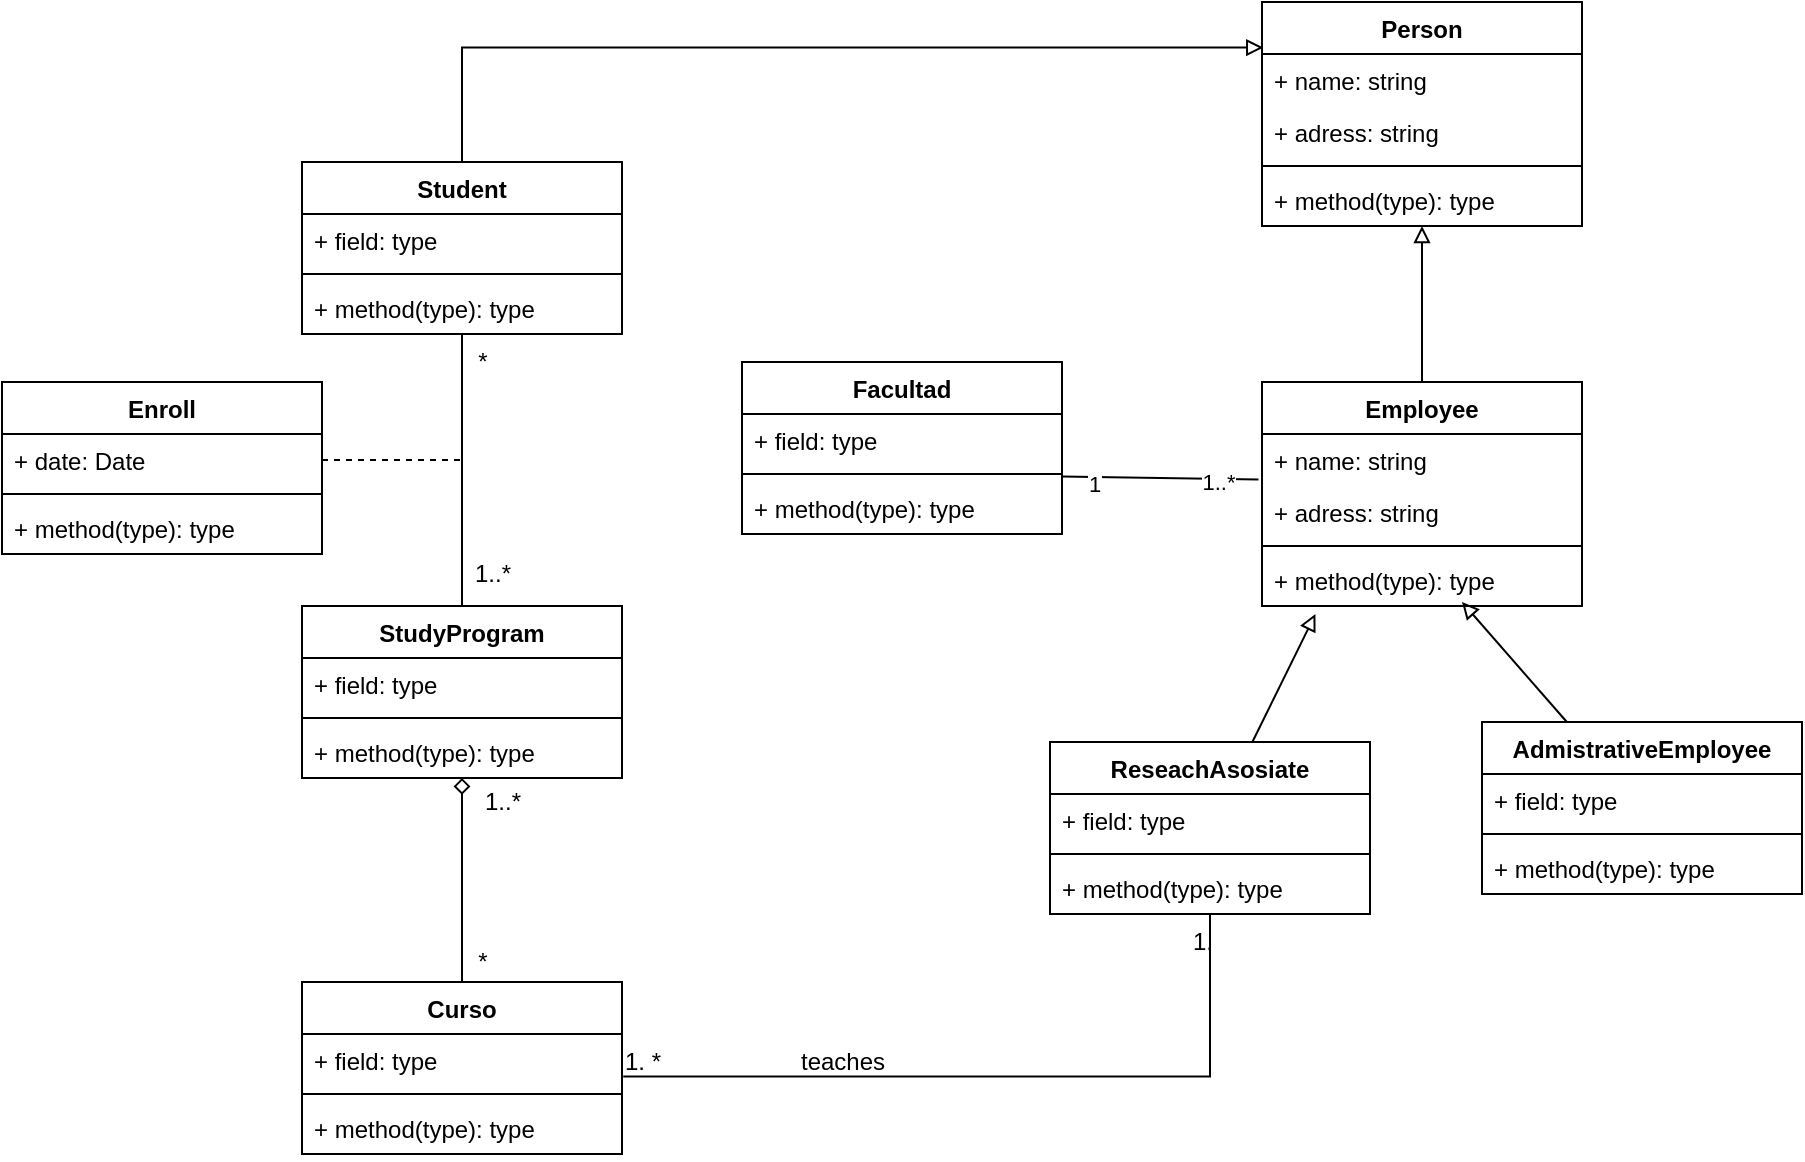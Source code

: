<mxfile version="18.0.3" type="device"><diagram id="vIyadPnhWKguf4oU4SYq" name="Page-1"><mxGraphModel dx="1865" dy="1708" grid="1" gridSize="10" guides="1" tooltips="1" connect="1" arrows="1" fold="1" page="1" pageScale="1" pageWidth="827" pageHeight="1169" math="0" shadow="0"><root><mxCell id="0"/><mxCell id="1" parent="0"/><mxCell id="WG7-mORb7cb0WVPptvqz-39" style="edgeStyle=none;rounded=0;orthogonalLoop=1;jettySize=auto;html=1;endArrow=block;endFill=0;entryX=0.625;entryY=0.923;entryDx=0;entryDy=0;entryPerimeter=0;" edge="1" parent="1" source="WG7-mORb7cb0WVPptvqz-1" target="WG7-mORb7cb0WVPptvqz-45"><mxGeometry relative="1" as="geometry"/></mxCell><mxCell id="WG7-mORb7cb0WVPptvqz-1" value="AdmistrativeEmployee" style="swimlane;fontStyle=1;align=center;verticalAlign=top;childLayout=stackLayout;horizontal=1;startSize=26;horizontalStack=0;resizeParent=1;resizeParentMax=0;resizeLast=0;collapsible=1;marginBottom=0;" vertex="1" parent="1"><mxGeometry x="630" y="280" width="160" height="86" as="geometry"/></mxCell><mxCell id="WG7-mORb7cb0WVPptvqz-2" value="+ field: type" style="text;strokeColor=none;fillColor=none;align=left;verticalAlign=top;spacingLeft=4;spacingRight=4;overflow=hidden;rotatable=0;points=[[0,0.5],[1,0.5]];portConstraint=eastwest;" vertex="1" parent="WG7-mORb7cb0WVPptvqz-1"><mxGeometry y="26" width="160" height="26" as="geometry"/></mxCell><mxCell id="WG7-mORb7cb0WVPptvqz-3" value="" style="line;strokeWidth=1;fillColor=none;align=left;verticalAlign=middle;spacingTop=-1;spacingLeft=3;spacingRight=3;rotatable=0;labelPosition=right;points=[];portConstraint=eastwest;" vertex="1" parent="WG7-mORb7cb0WVPptvqz-1"><mxGeometry y="52" width="160" height="8" as="geometry"/></mxCell><mxCell id="WG7-mORb7cb0WVPptvqz-4" value="+ method(type): type" style="text;strokeColor=none;fillColor=none;align=left;verticalAlign=top;spacingLeft=4;spacingRight=4;overflow=hidden;rotatable=0;points=[[0,0.5],[1,0.5]];portConstraint=eastwest;" vertex="1" parent="WG7-mORb7cb0WVPptvqz-1"><mxGeometry y="60" width="160" height="26" as="geometry"/></mxCell><mxCell id="WG7-mORb7cb0WVPptvqz-28" style="edgeStyle=none;rounded=0;orthogonalLoop=1;jettySize=auto;html=1;endArrow=none;endFill=0;" edge="1" parent="1" source="WG7-mORb7cb0WVPptvqz-5" target="WG7-mORb7cb0WVPptvqz-22"><mxGeometry relative="1" as="geometry"/></mxCell><mxCell id="WG7-mORb7cb0WVPptvqz-38" style="edgeStyle=orthogonalEdgeStyle;rounded=0;orthogonalLoop=1;jettySize=auto;html=1;endArrow=block;endFill=0;entryX=0.004;entryY=-0.123;entryDx=0;entryDy=0;entryPerimeter=0;" edge="1" parent="1" source="WG7-mORb7cb0WVPptvqz-5" target="WG7-mORb7cb0WVPptvqz-32"><mxGeometry relative="1" as="geometry"/></mxCell><mxCell id="WG7-mORb7cb0WVPptvqz-5" value="Student" style="swimlane;fontStyle=1;align=center;verticalAlign=top;childLayout=stackLayout;horizontal=1;startSize=26;horizontalStack=0;resizeParent=1;resizeParentMax=0;resizeLast=0;collapsible=1;marginBottom=0;" vertex="1" parent="1"><mxGeometry x="40" width="160" height="86" as="geometry"/></mxCell><mxCell id="WG7-mORb7cb0WVPptvqz-6" value="+ field: type" style="text;strokeColor=none;fillColor=none;align=left;verticalAlign=top;spacingLeft=4;spacingRight=4;overflow=hidden;rotatable=0;points=[[0,0.5],[1,0.5]];portConstraint=eastwest;" vertex="1" parent="WG7-mORb7cb0WVPptvqz-5"><mxGeometry y="26" width="160" height="26" as="geometry"/></mxCell><mxCell id="WG7-mORb7cb0WVPptvqz-7" value="" style="line;strokeWidth=1;fillColor=none;align=left;verticalAlign=middle;spacingTop=-1;spacingLeft=3;spacingRight=3;rotatable=0;labelPosition=right;points=[];portConstraint=eastwest;" vertex="1" parent="WG7-mORb7cb0WVPptvqz-5"><mxGeometry y="52" width="160" height="8" as="geometry"/></mxCell><mxCell id="WG7-mORb7cb0WVPptvqz-8" value="+ method(type): type" style="text;strokeColor=none;fillColor=none;align=left;verticalAlign=top;spacingLeft=4;spacingRight=4;overflow=hidden;rotatable=0;points=[[0,0.5],[1,0.5]];portConstraint=eastwest;" vertex="1" parent="WG7-mORb7cb0WVPptvqz-5"><mxGeometry y="60" width="160" height="26" as="geometry"/></mxCell><mxCell id="WG7-mORb7cb0WVPptvqz-9" value="Facultad" style="swimlane;fontStyle=1;align=center;verticalAlign=top;childLayout=stackLayout;horizontal=1;startSize=26;horizontalStack=0;resizeParent=1;resizeParentMax=0;resizeLast=0;collapsible=1;marginBottom=0;" vertex="1" parent="1"><mxGeometry x="260" y="100" width="160" height="86" as="geometry"/></mxCell><mxCell id="WG7-mORb7cb0WVPptvqz-10" value="+ field: type" style="text;strokeColor=none;fillColor=none;align=left;verticalAlign=top;spacingLeft=4;spacingRight=4;overflow=hidden;rotatable=0;points=[[0,0.5],[1,0.5]];portConstraint=eastwest;" vertex="1" parent="WG7-mORb7cb0WVPptvqz-9"><mxGeometry y="26" width="160" height="26" as="geometry"/></mxCell><mxCell id="WG7-mORb7cb0WVPptvqz-11" value="" style="line;strokeWidth=1;fillColor=none;align=left;verticalAlign=middle;spacingTop=-1;spacingLeft=3;spacingRight=3;rotatable=0;labelPosition=right;points=[];portConstraint=eastwest;" vertex="1" parent="WG7-mORb7cb0WVPptvqz-9"><mxGeometry y="52" width="160" height="8" as="geometry"/></mxCell><mxCell id="WG7-mORb7cb0WVPptvqz-12" value="+ method(type): type" style="text;strokeColor=none;fillColor=none;align=left;verticalAlign=top;spacingLeft=4;spacingRight=4;overflow=hidden;rotatable=0;points=[[0,0.5],[1,0.5]];portConstraint=eastwest;" vertex="1" parent="WG7-mORb7cb0WVPptvqz-9"><mxGeometry y="60" width="160" height="26" as="geometry"/></mxCell><mxCell id="WG7-mORb7cb0WVPptvqz-27" style="rounded=0;orthogonalLoop=1;jettySize=auto;html=1;entryX=1.004;entryY=0.815;entryDx=0;entryDy=0;entryPerimeter=0;endArrow=none;endFill=0;edgeStyle=orthogonalEdgeStyle;" edge="1" parent="1" source="WG7-mORb7cb0WVPptvqz-13" target="WG7-mORb7cb0WVPptvqz-19"><mxGeometry relative="1" as="geometry"/></mxCell><mxCell id="WG7-mORb7cb0WVPptvqz-36" style="edgeStyle=none;rounded=0;orthogonalLoop=1;jettySize=auto;html=1;endArrow=block;endFill=0;entryX=0.167;entryY=1.154;entryDx=0;entryDy=0;entryPerimeter=0;" edge="1" parent="1" source="WG7-mORb7cb0WVPptvqz-13" target="WG7-mORb7cb0WVPptvqz-45"><mxGeometry relative="1" as="geometry"/></mxCell><mxCell id="WG7-mORb7cb0WVPptvqz-13" value="ReseachAsosiate" style="swimlane;fontStyle=1;align=center;verticalAlign=top;childLayout=stackLayout;horizontal=1;startSize=26;horizontalStack=0;resizeParent=1;resizeParentMax=0;resizeLast=0;collapsible=1;marginBottom=0;" vertex="1" parent="1"><mxGeometry x="414" y="290" width="160" height="86" as="geometry"/></mxCell><mxCell id="WG7-mORb7cb0WVPptvqz-14" value="+ field: type" style="text;strokeColor=none;fillColor=none;align=left;verticalAlign=top;spacingLeft=4;spacingRight=4;overflow=hidden;rotatable=0;points=[[0,0.5],[1,0.5]];portConstraint=eastwest;" vertex="1" parent="WG7-mORb7cb0WVPptvqz-13"><mxGeometry y="26" width="160" height="26" as="geometry"/></mxCell><mxCell id="WG7-mORb7cb0WVPptvqz-15" value="" style="line;strokeWidth=1;fillColor=none;align=left;verticalAlign=middle;spacingTop=-1;spacingLeft=3;spacingRight=3;rotatable=0;labelPosition=right;points=[];portConstraint=eastwest;" vertex="1" parent="WG7-mORb7cb0WVPptvqz-13"><mxGeometry y="52" width="160" height="8" as="geometry"/></mxCell><mxCell id="WG7-mORb7cb0WVPptvqz-16" value="+ method(type): type" style="text;strokeColor=none;fillColor=none;align=left;verticalAlign=top;spacingLeft=4;spacingRight=4;overflow=hidden;rotatable=0;points=[[0,0.5],[1,0.5]];portConstraint=eastwest;" vertex="1" parent="WG7-mORb7cb0WVPptvqz-13"><mxGeometry y="60" width="160" height="26" as="geometry"/></mxCell><mxCell id="WG7-mORb7cb0WVPptvqz-26" style="rounded=0;orthogonalLoop=1;jettySize=auto;html=1;endArrow=diamond;endFill=0;" edge="1" parent="1" source="WG7-mORb7cb0WVPptvqz-18" target="WG7-mORb7cb0WVPptvqz-25"><mxGeometry relative="1" as="geometry"/></mxCell><mxCell id="WG7-mORb7cb0WVPptvqz-18" value="Curso" style="swimlane;fontStyle=1;align=center;verticalAlign=top;childLayout=stackLayout;horizontal=1;startSize=26;horizontalStack=0;resizeParent=1;resizeParentMax=0;resizeLast=0;collapsible=1;marginBottom=0;" vertex="1" parent="1"><mxGeometry x="40" y="410" width="160" height="86" as="geometry"/></mxCell><mxCell id="WG7-mORb7cb0WVPptvqz-19" value="+ field: type" style="text;strokeColor=none;fillColor=none;align=left;verticalAlign=top;spacingLeft=4;spacingRight=4;overflow=hidden;rotatable=0;points=[[0,0.5],[1,0.5]];portConstraint=eastwest;" vertex="1" parent="WG7-mORb7cb0WVPptvqz-18"><mxGeometry y="26" width="160" height="26" as="geometry"/></mxCell><mxCell id="WG7-mORb7cb0WVPptvqz-20" value="" style="line;strokeWidth=1;fillColor=none;align=left;verticalAlign=middle;spacingTop=-1;spacingLeft=3;spacingRight=3;rotatable=0;labelPosition=right;points=[];portConstraint=eastwest;" vertex="1" parent="WG7-mORb7cb0WVPptvqz-18"><mxGeometry y="52" width="160" height="8" as="geometry"/></mxCell><mxCell id="WG7-mORb7cb0WVPptvqz-21" value="+ method(type): type" style="text;strokeColor=none;fillColor=none;align=left;verticalAlign=top;spacingLeft=4;spacingRight=4;overflow=hidden;rotatable=0;points=[[0,0.5],[1,0.5]];portConstraint=eastwest;" vertex="1" parent="WG7-mORb7cb0WVPptvqz-18"><mxGeometry y="60" width="160" height="26" as="geometry"/></mxCell><mxCell id="WG7-mORb7cb0WVPptvqz-22" value="StudyProgram" style="swimlane;fontStyle=1;align=center;verticalAlign=top;childLayout=stackLayout;horizontal=1;startSize=26;horizontalStack=0;resizeParent=1;resizeParentMax=0;resizeLast=0;collapsible=1;marginBottom=0;" vertex="1" parent="1"><mxGeometry x="40" y="222" width="160" height="86" as="geometry"/></mxCell><mxCell id="WG7-mORb7cb0WVPptvqz-23" value="+ field: type" style="text;strokeColor=none;fillColor=none;align=left;verticalAlign=top;spacingLeft=4;spacingRight=4;overflow=hidden;rotatable=0;points=[[0,0.5],[1,0.5]];portConstraint=eastwest;" vertex="1" parent="WG7-mORb7cb0WVPptvqz-22"><mxGeometry y="26" width="160" height="26" as="geometry"/></mxCell><mxCell id="WG7-mORb7cb0WVPptvqz-24" value="" style="line;strokeWidth=1;fillColor=none;align=left;verticalAlign=middle;spacingTop=-1;spacingLeft=3;spacingRight=3;rotatable=0;labelPosition=right;points=[];portConstraint=eastwest;" vertex="1" parent="WG7-mORb7cb0WVPptvqz-22"><mxGeometry y="52" width="160" height="8" as="geometry"/></mxCell><mxCell id="WG7-mORb7cb0WVPptvqz-25" value="+ method(type): type" style="text;strokeColor=none;fillColor=none;align=left;verticalAlign=top;spacingLeft=4;spacingRight=4;overflow=hidden;rotatable=0;points=[[0,0.5],[1,0.5]];portConstraint=eastwest;" vertex="1" parent="WG7-mORb7cb0WVPptvqz-22"><mxGeometry y="60" width="160" height="26" as="geometry"/></mxCell><mxCell id="WG7-mORb7cb0WVPptvqz-40" style="edgeStyle=none;rounded=0;orthogonalLoop=1;jettySize=auto;html=1;entryX=0.999;entryY=-0.108;entryDx=0;entryDy=0;entryPerimeter=0;endArrow=none;endFill=0;exitX=-0.011;exitY=-0.123;exitDx=0;exitDy=0;exitPerimeter=0;" edge="1" parent="1" source="WG7-mORb7cb0WVPptvqz-43" target="WG7-mORb7cb0WVPptvqz-12"><mxGeometry relative="1" as="geometry"/></mxCell><mxCell id="WG7-mORb7cb0WVPptvqz-60" value="1" style="edgeLabel;html=1;align=center;verticalAlign=middle;resizable=0;points=[];" vertex="1" connectable="0" parent="WG7-mORb7cb0WVPptvqz-40"><mxGeometry x="0.666" y="3" relative="1" as="geometry"><mxPoint as="offset"/></mxGeometry></mxCell><mxCell id="WG7-mORb7cb0WVPptvqz-61" value="1..*" style="edgeLabel;html=1;align=center;verticalAlign=middle;resizable=0;points=[];" vertex="1" connectable="0" parent="WG7-mORb7cb0WVPptvqz-40"><mxGeometry x="-0.593" y="1" relative="1" as="geometry"><mxPoint as="offset"/></mxGeometry></mxCell><mxCell id="WG7-mORb7cb0WVPptvqz-31" value="Person" style="swimlane;fontStyle=1;align=center;verticalAlign=top;childLayout=stackLayout;horizontal=1;startSize=26;horizontalStack=0;resizeParent=1;resizeParentMax=0;resizeLast=0;collapsible=1;marginBottom=0;" vertex="1" parent="1"><mxGeometry x="520" y="-80" width="160" height="112" as="geometry"/></mxCell><mxCell id="WG7-mORb7cb0WVPptvqz-32" value="+ name: string" style="text;strokeColor=none;fillColor=none;align=left;verticalAlign=top;spacingLeft=4;spacingRight=4;overflow=hidden;rotatable=0;points=[[0,0.5],[1,0.5]];portConstraint=eastwest;" vertex="1" parent="WG7-mORb7cb0WVPptvqz-31"><mxGeometry y="26" width="160" height="26" as="geometry"/></mxCell><mxCell id="WG7-mORb7cb0WVPptvqz-35" value="+ adress: string" style="text;strokeColor=none;fillColor=none;align=left;verticalAlign=top;spacingLeft=4;spacingRight=4;overflow=hidden;rotatable=0;points=[[0,0.5],[1,0.5]];portConstraint=eastwest;" vertex="1" parent="WG7-mORb7cb0WVPptvqz-31"><mxGeometry y="52" width="160" height="26" as="geometry"/></mxCell><mxCell id="WG7-mORb7cb0WVPptvqz-33" value="" style="line;strokeWidth=1;fillColor=none;align=left;verticalAlign=middle;spacingTop=-1;spacingLeft=3;spacingRight=3;rotatable=0;labelPosition=right;points=[];portConstraint=eastwest;" vertex="1" parent="WG7-mORb7cb0WVPptvqz-31"><mxGeometry y="78" width="160" height="8" as="geometry"/></mxCell><mxCell id="WG7-mORb7cb0WVPptvqz-34" value="+ method(type): type" style="text;strokeColor=none;fillColor=none;align=left;verticalAlign=top;spacingLeft=4;spacingRight=4;overflow=hidden;rotatable=0;points=[[0,0.5],[1,0.5]];portConstraint=eastwest;" vertex="1" parent="WG7-mORb7cb0WVPptvqz-31"><mxGeometry y="86" width="160" height="26" as="geometry"/></mxCell><mxCell id="WG7-mORb7cb0WVPptvqz-46" style="edgeStyle=none;rounded=0;orthogonalLoop=1;jettySize=auto;html=1;endArrow=block;endFill=0;" edge="1" parent="1" source="WG7-mORb7cb0WVPptvqz-41" target="WG7-mORb7cb0WVPptvqz-34"><mxGeometry relative="1" as="geometry"/></mxCell><mxCell id="WG7-mORb7cb0WVPptvqz-41" value="Employee" style="swimlane;fontStyle=1;align=center;verticalAlign=top;childLayout=stackLayout;horizontal=1;startSize=26;horizontalStack=0;resizeParent=1;resizeParentMax=0;resizeLast=0;collapsible=1;marginBottom=0;" vertex="1" parent="1"><mxGeometry x="520" y="110" width="160" height="112" as="geometry"/></mxCell><mxCell id="WG7-mORb7cb0WVPptvqz-42" value="+ name: string" style="text;strokeColor=none;fillColor=none;align=left;verticalAlign=top;spacingLeft=4;spacingRight=4;overflow=hidden;rotatable=0;points=[[0,0.5],[1,0.5]];portConstraint=eastwest;" vertex="1" parent="WG7-mORb7cb0WVPptvqz-41"><mxGeometry y="26" width="160" height="26" as="geometry"/></mxCell><mxCell id="WG7-mORb7cb0WVPptvqz-43" value="+ adress: string" style="text;strokeColor=none;fillColor=none;align=left;verticalAlign=top;spacingLeft=4;spacingRight=4;overflow=hidden;rotatable=0;points=[[0,0.5],[1,0.5]];portConstraint=eastwest;" vertex="1" parent="WG7-mORb7cb0WVPptvqz-41"><mxGeometry y="52" width="160" height="26" as="geometry"/></mxCell><mxCell id="WG7-mORb7cb0WVPptvqz-44" value="" style="line;strokeWidth=1;fillColor=none;align=left;verticalAlign=middle;spacingTop=-1;spacingLeft=3;spacingRight=3;rotatable=0;labelPosition=right;points=[];portConstraint=eastwest;" vertex="1" parent="WG7-mORb7cb0WVPptvqz-41"><mxGeometry y="78" width="160" height="8" as="geometry"/></mxCell><mxCell id="WG7-mORb7cb0WVPptvqz-45" value="+ method(type): type" style="text;strokeColor=none;fillColor=none;align=left;verticalAlign=top;spacingLeft=4;spacingRight=4;overflow=hidden;rotatable=0;points=[[0,0.5],[1,0.5]];portConstraint=eastwest;" vertex="1" parent="WG7-mORb7cb0WVPptvqz-41"><mxGeometry y="86" width="160" height="26" as="geometry"/></mxCell><mxCell id="WG7-mORb7cb0WVPptvqz-47" value="Enroll" style="swimlane;fontStyle=1;align=center;verticalAlign=top;childLayout=stackLayout;horizontal=1;startSize=26;horizontalStack=0;resizeParent=1;resizeParentMax=0;resizeLast=0;collapsible=1;marginBottom=0;" vertex="1" parent="1"><mxGeometry x="-110" y="110" width="160" height="86" as="geometry"/></mxCell><mxCell id="WG7-mORb7cb0WVPptvqz-48" value="+ date: Date" style="text;strokeColor=none;fillColor=none;align=left;verticalAlign=top;spacingLeft=4;spacingRight=4;overflow=hidden;rotatable=0;points=[[0,0.5],[1,0.5]];portConstraint=eastwest;" vertex="1" parent="WG7-mORb7cb0WVPptvqz-47"><mxGeometry y="26" width="160" height="26" as="geometry"/></mxCell><mxCell id="WG7-mORb7cb0WVPptvqz-49" value="" style="line;strokeWidth=1;fillColor=none;align=left;verticalAlign=middle;spacingTop=-1;spacingLeft=3;spacingRight=3;rotatable=0;labelPosition=right;points=[];portConstraint=eastwest;" vertex="1" parent="WG7-mORb7cb0WVPptvqz-47"><mxGeometry y="52" width="160" height="8" as="geometry"/></mxCell><mxCell id="WG7-mORb7cb0WVPptvqz-50" value="+ method(type): type" style="text;strokeColor=none;fillColor=none;align=left;verticalAlign=top;spacingLeft=4;spacingRight=4;overflow=hidden;rotatable=0;points=[[0,0.5],[1,0.5]];portConstraint=eastwest;" vertex="1" parent="WG7-mORb7cb0WVPptvqz-47"><mxGeometry y="60" width="160" height="26" as="geometry"/></mxCell><mxCell id="WG7-mORb7cb0WVPptvqz-51" style="rounded=0;orthogonalLoop=1;jettySize=auto;html=1;endArrow=none;endFill=0;dashed=1;" edge="1" parent="1" source="WG7-mORb7cb0WVPptvqz-48"><mxGeometry relative="1" as="geometry"><mxPoint x="120" y="149" as="targetPoint"/></mxGeometry></mxCell><mxCell id="WG7-mORb7cb0WVPptvqz-53" value="teaches" style="text;html=1;align=center;verticalAlign=middle;resizable=0;points=[];autosize=1;strokeColor=none;fillColor=none;" vertex="1" parent="1"><mxGeometry x="280" y="440" width="60" height="20" as="geometry"/></mxCell><mxCell id="WG7-mORb7cb0WVPptvqz-54" value="1." style="text;html=1;align=center;verticalAlign=middle;resizable=0;points=[];autosize=1;strokeColor=none;fillColor=none;" vertex="1" parent="1"><mxGeometry x="475" y="380" width="30" height="20" as="geometry"/></mxCell><mxCell id="WG7-mORb7cb0WVPptvqz-55" value="1. *" style="text;html=1;align=center;verticalAlign=middle;resizable=0;points=[];autosize=1;strokeColor=none;fillColor=none;" vertex="1" parent="1"><mxGeometry x="195" y="440" width="30" height="20" as="geometry"/></mxCell><mxCell id="WG7-mORb7cb0WVPptvqz-56" value="1..*" style="text;html=1;align=center;verticalAlign=middle;resizable=0;points=[];autosize=1;strokeColor=none;fillColor=none;" vertex="1" parent="1"><mxGeometry x="120" y="196" width="30" height="20" as="geometry"/></mxCell><mxCell id="WG7-mORb7cb0WVPptvqz-57" value="*" style="text;html=1;align=center;verticalAlign=middle;resizable=0;points=[];autosize=1;strokeColor=none;fillColor=none;" vertex="1" parent="1"><mxGeometry x="120" y="90" width="20" height="20" as="geometry"/></mxCell><mxCell id="WG7-mORb7cb0WVPptvqz-58" value="*" style="text;html=1;align=center;verticalAlign=middle;resizable=0;points=[];autosize=1;strokeColor=none;fillColor=none;" vertex="1" parent="1"><mxGeometry x="120" y="390" width="20" height="20" as="geometry"/></mxCell><mxCell id="WG7-mORb7cb0WVPptvqz-59" value="1..*" style="text;html=1;align=center;verticalAlign=middle;resizable=0;points=[];autosize=1;strokeColor=none;fillColor=none;" vertex="1" parent="1"><mxGeometry x="125" y="310" width="30" height="20" as="geometry"/></mxCell></root></mxGraphModel></diagram></mxfile>
